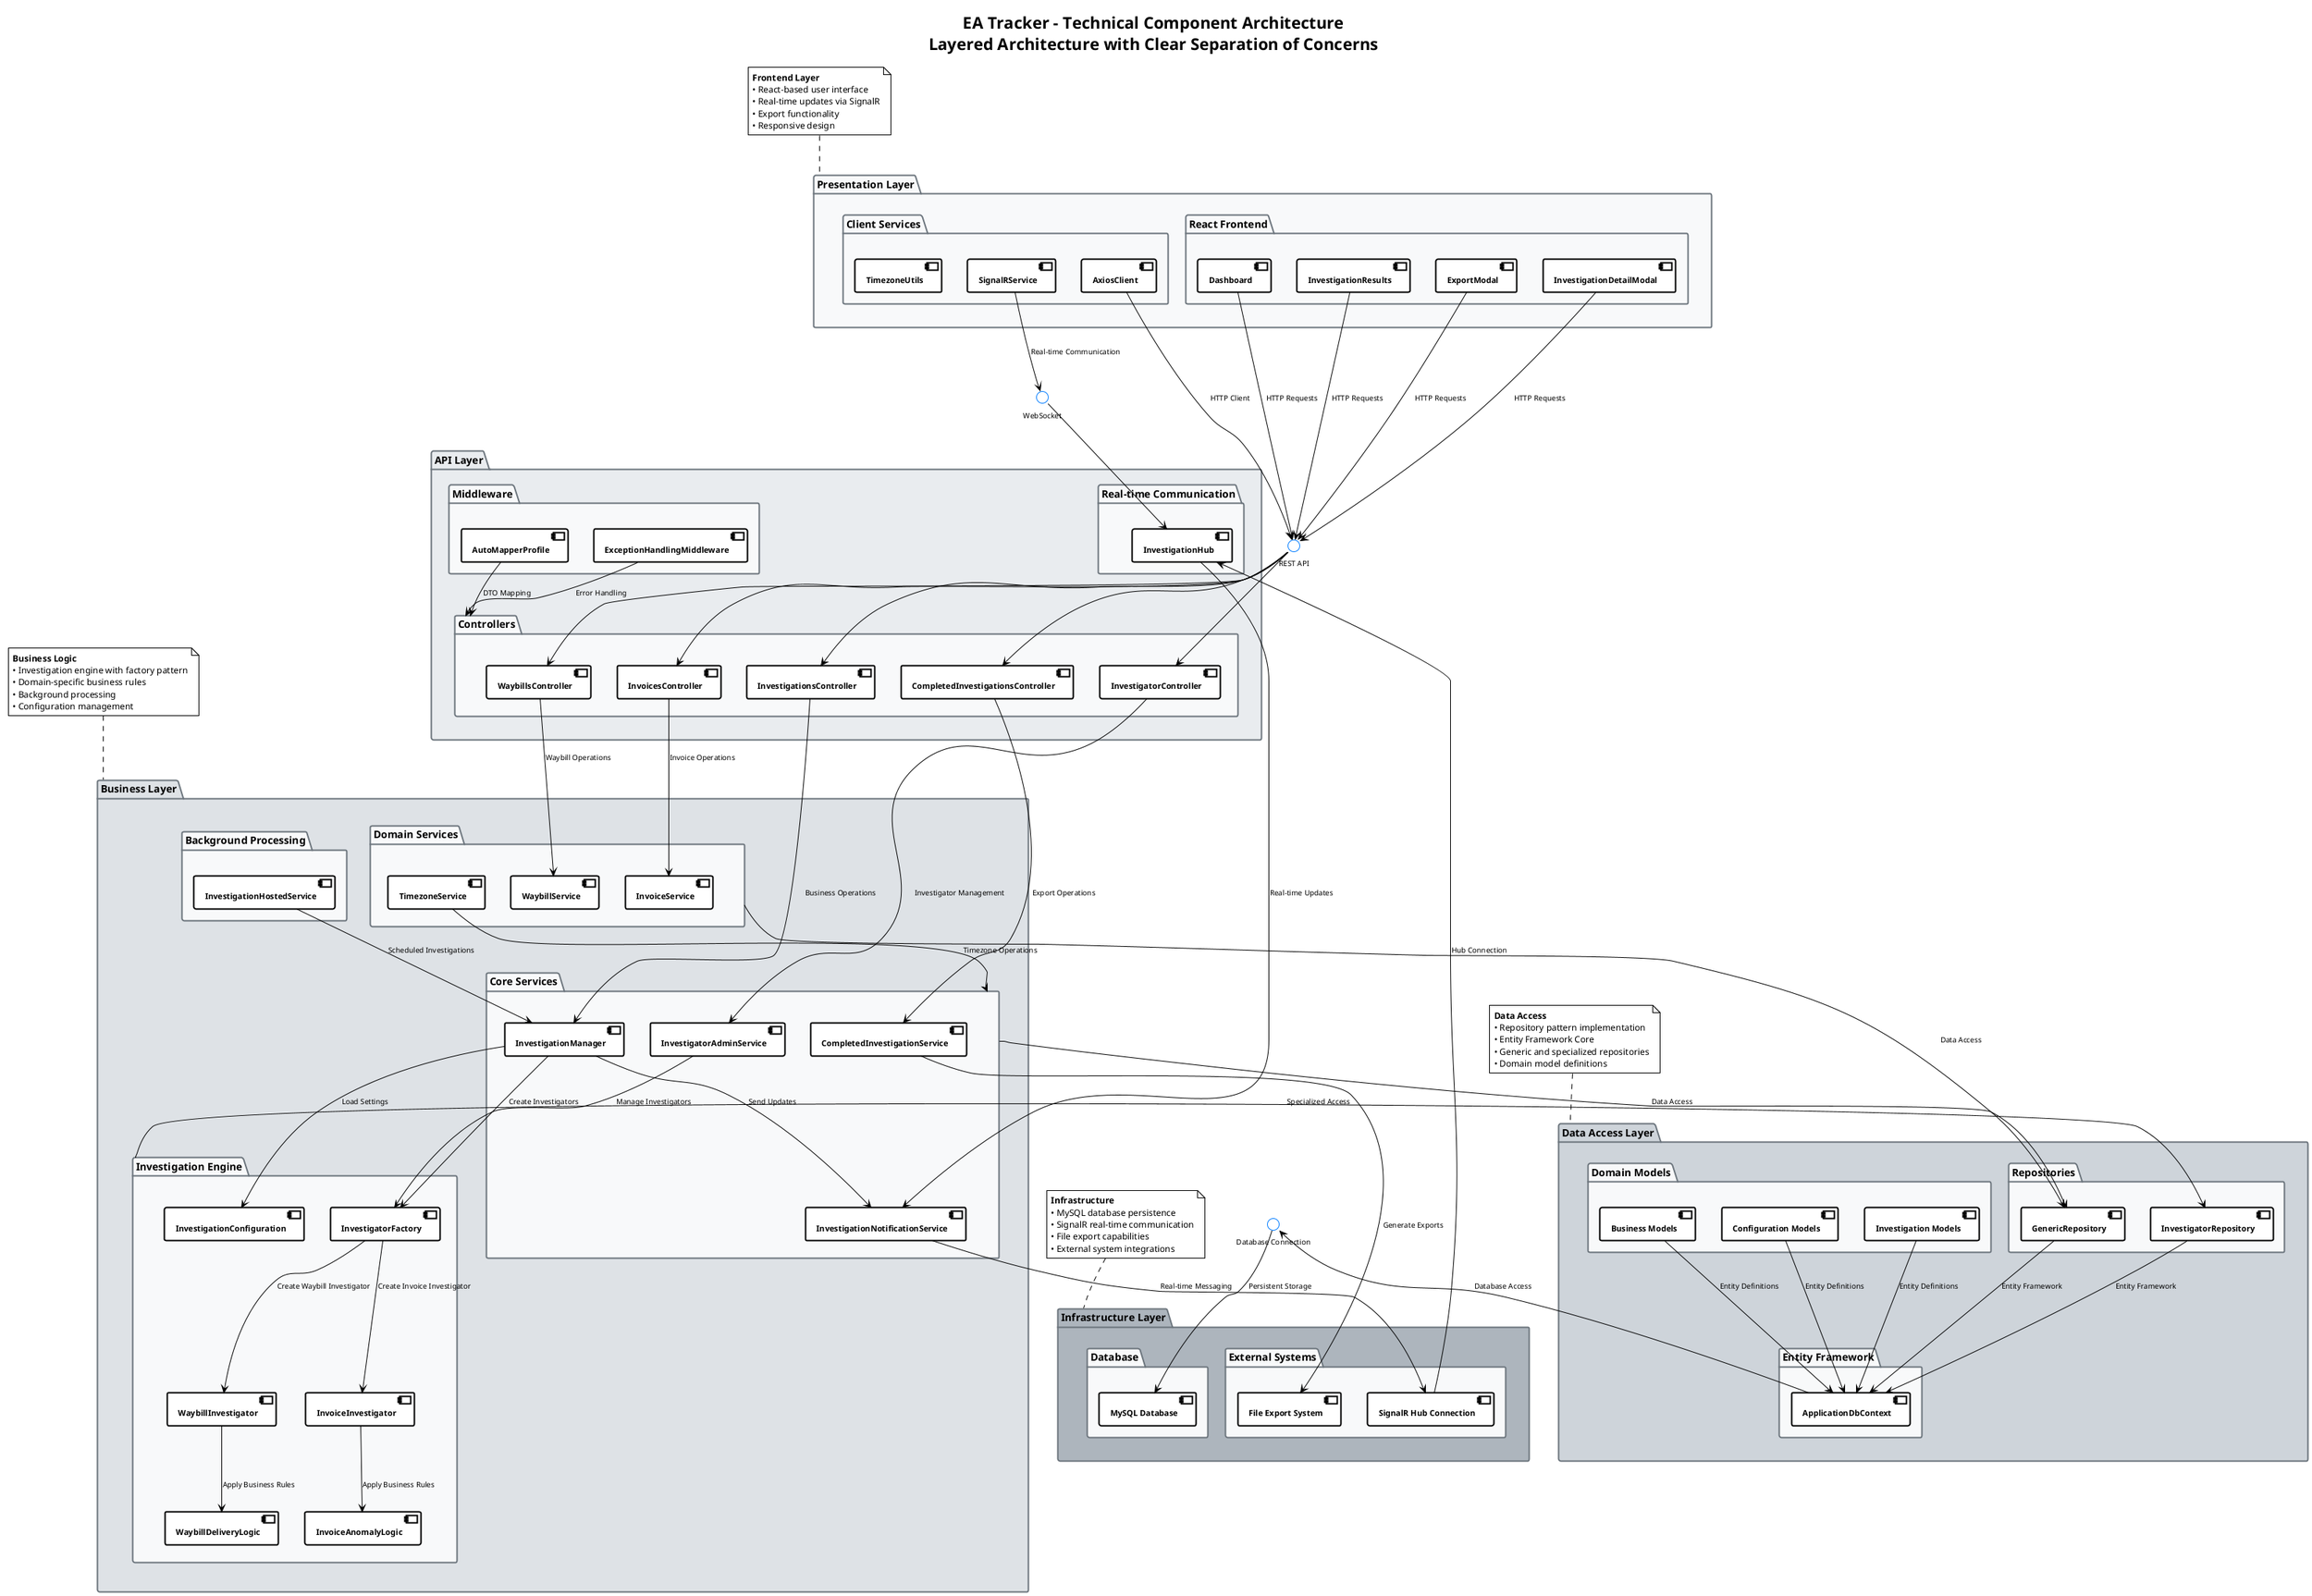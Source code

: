@startuml ea_Tracker_Technical_Component_Diagram
!theme plain
skinparam backgroundColor white
skinparam handwritten false
skinparam monochrome false
skinparam shadowing false
skinparam defaultFontName "Arial"
skinparam defaultFontSize 12

skinparam component {
    BackgroundColor white
    BorderColor black
    FontSize 11
    FontStyle bold
    BorderThickness 2
}

skinparam package {
    BackgroundColor #F8F9FA
    BorderColor #6C757D
    FontSize 14
    FontStyle bold
    BorderThickness 2
}

skinparam interface {
    BackgroundColor white
    BorderColor #007BFF
    FontSize 10
}

skinparam arrow {
    Color black
    FontSize 10
}

title EA Tracker - Technical Component Architecture\nLayered Architecture with Clear Separation of Concerns

'===============================
' PRESENTATION LAYER
'===============================
package "Presentation Layer" as PresentationLayer #F8F9FA {
    
    package "React Frontend" as ReactApp {
        component [Dashboard] as Dashboard
        component [InvestigationResults] as InvestigationResults
        component [ExportModal] as ExportModal
        component [InvestigationDetailModal] as InvestigationDetailModal
    }
    
    package "Client Services" as ClientServices {
        component [SignalRService] as SignalRService
        component [AxiosClient] as AxiosClient
        component [TimezoneUtils] as TimezoneUtils
    }
}

'===============================
' API LAYER
'===============================
package "API Layer" as APILayer #E9ECEF {
    
    package "Controllers" as Controllers {
        component [InvestigationsController] as InvestigationsController
        component [CompletedInvestigationsController] as CompletedInvestigationsController
        component [InvestigatorController] as InvestigatorController
        component [InvoicesController] as InvoicesController
        component [WaybillsController] as WaybillsController
    }
    
    package "Middleware" as Middleware {
        component [ExceptionHandlingMiddleware] as ExceptionMiddleware
        component [AutoMapperProfile] as AutoMapper
    }
    
    package "Real-time Communication" as RealTime {
        component [InvestigationHub] as InvestigationHub
    }
}

'===============================
' BUSINESS LAYER
'===============================
package "Business Layer" as BusinessLayer #DEE2E6 {
    
    package "Core Services" as CoreServices {
        component [InvestigationManager] as InvestigationManager
        component [InvestigationNotificationService] as NotificationService
        component [CompletedInvestigationService] as CompletedInvestigationService
        component [InvestigatorAdminService] as InvestigatorAdminService
    }
    
    package "Domain Services" as DomainServices {
        component [InvoiceService] as InvoiceService
        component [WaybillService] as WaybillService
        component [TimezoneService] as TimezoneService
    }
    
    package "Investigation Engine" as InvestigationEngine {
        component [InvestigatorFactory] as InvestigatorFactory
        component [InvoiceInvestigator] as InvoiceInvestigator
        component [WaybillInvestigator] as WaybillInvestigator
        component [InvoiceAnomalyLogic] as InvoiceAnomalyLogic
        component [WaybillDeliveryLogic] as WaybillDeliveryLogic
        component [InvestigationConfiguration] as InvestigationConfiguration
    }
    
    package "Background Processing" as BackgroundProcessing {
        component [InvestigationHostedService] as HostedService
    }
}

'===============================
' DATA ACCESS LAYER
'===============================
package "Data Access Layer" as DataLayer #CED4DA {
    
    package "Repositories" as Repositories {
        component [GenericRepository] as GenericRepository
        component [InvestigatorRepository] as InvestigatorRepository
    }
    
    package "Entity Framework" as EntityFramework {
        component [ApplicationDbContext] as ApplicationDbContext
    }
    
    package "Domain Models" as DomainModels {
        component [Investigation Models] as InvestigationModels
        component [Business Models] as BusinessModels
        component [Configuration Models] as ConfigModels
    }
}

'===============================
' INFRASTRUCTURE LAYER
'===============================
package "Infrastructure Layer" as InfrastructureLayer #ADB5BD {
    
    package "Database" as Database {
        database [MySQL Database] as MySQLDB
    }
    
    package "External Systems" as ExternalSystems {
        component [SignalR Hub Connection] as SignalRConnection
        component [File Export System] as FileExportSystem
    }
}

'===============================
' INTERFACES
'===============================
interface "REST API" as RESTAPI
interface "WebSocket" as WebSocket
interface "Database Connection" as DBConnection

'===============================
' RELATIONSHIPS - PRESENTATION TO API
'===============================
Dashboard --> RESTAPI : HTTP Requests
InvestigationResults --> RESTAPI : HTTP Requests
ExportModal --> RESTAPI : HTTP Requests
InvestigationDetailModal --> RESTAPI : HTTP Requests

SignalRService --> WebSocket : Real-time Communication
AxiosClient --> RESTAPI : HTTP Client

RESTAPI --> InvestigationsController
RESTAPI --> CompletedInvestigationsController
RESTAPI --> InvestigatorController
RESTAPI --> InvoicesController
RESTAPI --> WaybillsController

WebSocket --> InvestigationHub

'===============================
' RELATIONSHIPS - API TO BUSINESS
'===============================
InvestigationsController --> InvestigationManager : Business Operations
CompletedInvestigationsController --> CompletedInvestigationService : Export Operations
InvestigatorController --> InvestigatorAdminService : Investigator Management
InvoicesController --> InvoiceService : Invoice Operations
WaybillsController --> WaybillService : Waybill Operations

InvestigationHub --> NotificationService : Real-time Updates

ExceptionMiddleware --> Controllers : Error Handling
AutoMapper --> Controllers : DTO Mapping

'===============================
' RELATIONSHIPS - BUSINESS LAYER
'===============================
InvestigationManager --> InvestigatorFactory : Create Investigators
InvestigationManager --> NotificationService : Send Updates
InvestigationManager --> InvestigationConfiguration : Load Settings

InvestigatorFactory --> InvoiceInvestigator : Create Invoice Investigator
InvestigatorFactory --> WaybillInvestigator : Create Waybill Investigator

InvoiceInvestigator --> InvoiceAnomalyLogic : Apply Business Rules
WaybillInvestigator --> WaybillDeliveryLogic : Apply Business Rules

CompletedInvestigationService --> FileExportSystem : Generate Exports
InvestigatorAdminService --> InvestigatorFactory : Manage Investigators

HostedService --> InvestigationManager : Scheduled Investigations
TimezoneService --> CoreServices : Timezone Operations

'===============================
' RELATIONSHIPS - BUSINESS TO DATA
'===============================
CoreServices --> GenericRepository : Data Access
DomainServices --> GenericRepository : Data Access
InvestigationEngine --> InvestigatorRepository : Specialized Access

GenericRepository --> ApplicationDbContext : Entity Framework
InvestigatorRepository --> ApplicationDbContext : Entity Framework

InvestigationModels --> ApplicationDbContext : Entity Definitions
BusinessModels --> ApplicationDbContext : Entity Definitions
ConfigModels --> ApplicationDbContext : Entity Definitions

'===============================
' RELATIONSHIPS - DATA TO INFRASTRUCTURE
'===============================
ApplicationDbContext --> DBConnection : Database Access
DBConnection --> MySQLDB : Persistent Storage

NotificationService --> SignalRConnection : Real-time Messaging
SignalRConnection --> InvestigationHub : Hub Connection

'===============================
' NOTES
'===============================
note top of PresentationLayer
  <b>Frontend Layer</b>
  • React-based user interface
  • Real-time updates via SignalR
  • Export functionality
  • Responsive design
end note

note top of BusinessLayer
  <b>Business Logic</b>
  • Investigation engine with factory pattern
  • Domain-specific business rules
  • Background processing
  • Configuration management
end note

note top of DataLayer
  <b>Data Access</b>
  • Repository pattern implementation
  • Entity Framework Core
  • Generic and specialized repositories
  • Domain model definitions
end note

note top of InfrastructureLayer
  <b>Infrastructure</b>
  • MySQL database persistence
  • SignalR real-time communication
  • File export capabilities
  • External system integrations
end note

@enduml